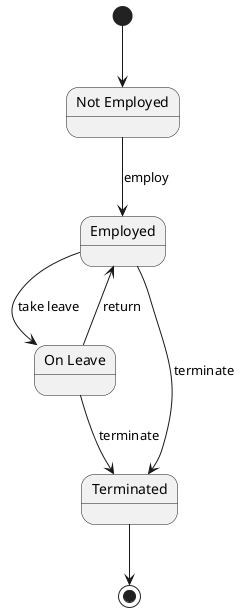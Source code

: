 @startuml
state "Not Employed" as NotEmployed
state "Employed" as Employed
state "On Leave" as OnLeave
state "Terminated" as Terminated

[*] --> NotEmployed
NotEmployed --> Employed : employ
Employed --> OnLeave : take leave
OnLeave --> Employed : return
Employed --> Terminated : terminate
Terminated --> [*]
OnLeave --> Terminated : terminate

@enduml
